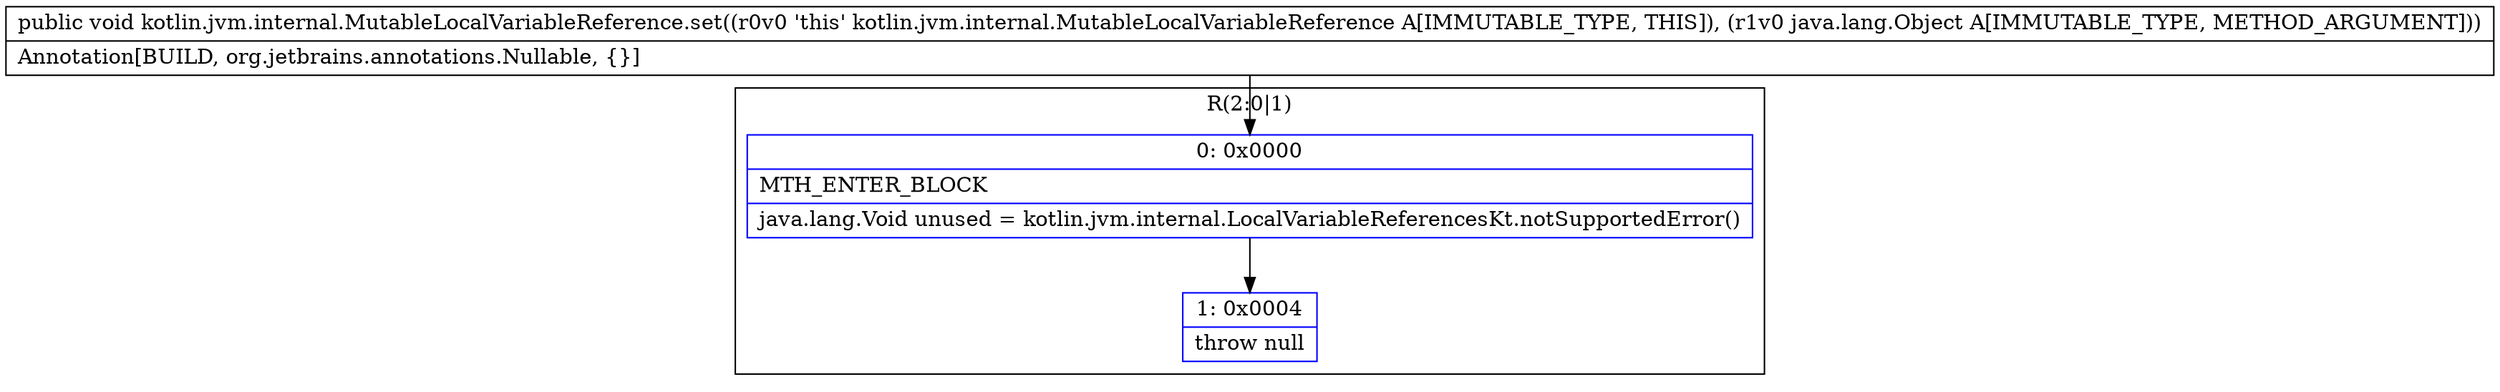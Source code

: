 digraph "CFG forkotlin.jvm.internal.MutableLocalVariableReference.set(Ljava\/lang\/Object;)V" {
subgraph cluster_Region_892345092 {
label = "R(2:0|1)";
node [shape=record,color=blue];
Node_0 [shape=record,label="{0\:\ 0x0000|MTH_ENTER_BLOCK\l|java.lang.Void unused = kotlin.jvm.internal.LocalVariableReferencesKt.notSupportedError()\l}"];
Node_1 [shape=record,label="{1\:\ 0x0004|throw null\l}"];
}
MethodNode[shape=record,label="{public void kotlin.jvm.internal.MutableLocalVariableReference.set((r0v0 'this' kotlin.jvm.internal.MutableLocalVariableReference A[IMMUTABLE_TYPE, THIS]), (r1v0 java.lang.Object A[IMMUTABLE_TYPE, METHOD_ARGUMENT]))  | Annotation[BUILD, org.jetbrains.annotations.Nullable, \{\}]\l}"];
MethodNode -> Node_0;
Node_0 -> Node_1;
}

